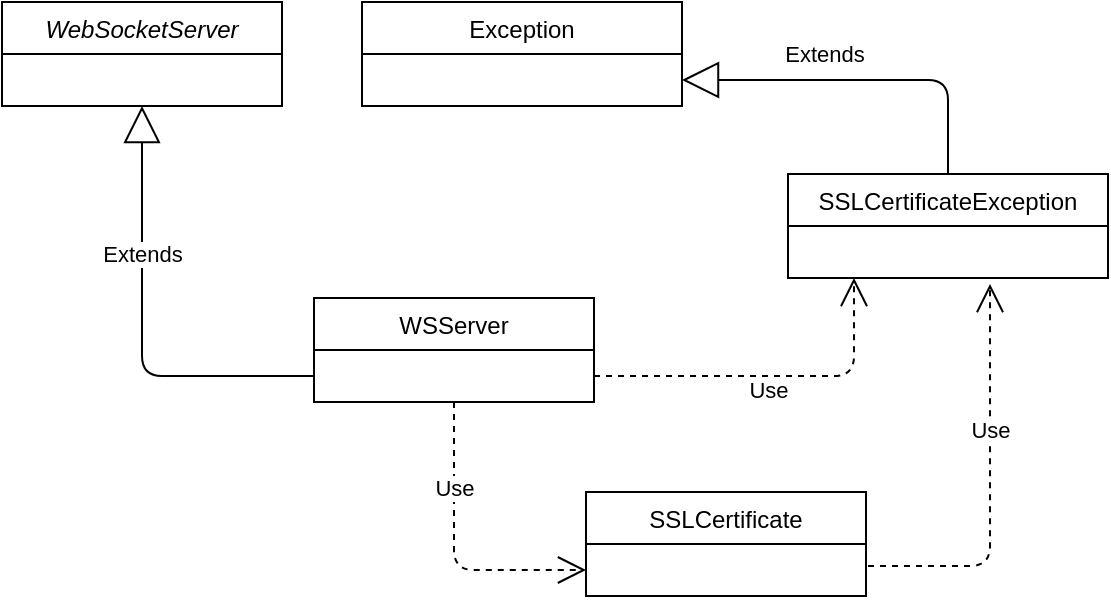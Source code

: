 <mxfile version="14.0.2" type="device"><diagram id="F5qkeIkpOv2_ZUvjBxn8" name="DiagramaClasses"><mxGraphModel dx="825" dy="487" grid="0" gridSize="10" guides="1" tooltips="1" connect="1" arrows="1" fold="1" page="1" pageScale="1" pageWidth="1169" pageHeight="827" math="0" shadow="0"><root><mxCell id="0"/><mxCell id="1" parent="0"/><mxCell id="2SMbsZ-93GotSSXXm3id-1" value="WSServer" style="swimlane;fontStyle=0;childLayout=stackLayout;horizontal=1;startSize=26;fillColor=none;horizontalStack=0;resizeParent=1;resizeParentMax=0;resizeLast=0;collapsible=1;marginBottom=0;" parent="1" vertex="1"><mxGeometry x="242" y="212" width="140" height="52" as="geometry"/></mxCell><mxCell id="2SMbsZ-93GotSSXXm3id-18" value="WebSocketServer" style="swimlane;fontStyle=2;childLayout=stackLayout;horizontal=1;startSize=26;fillColor=none;horizontalStack=0;resizeParent=1;resizeParentMax=0;resizeLast=0;collapsible=1;marginBottom=0;" parent="1" vertex="1"><mxGeometry x="86" y="64" width="140" height="52" as="geometry"/></mxCell><mxCell id="2SMbsZ-93GotSSXXm3id-47" value="SSLCertificateException" style="swimlane;fontStyle=0;childLayout=stackLayout;horizontal=1;startSize=26;fillColor=none;horizontalStack=0;resizeParent=1;resizeParentMax=0;resizeLast=0;collapsible=1;marginBottom=0;" parent="1" vertex="1"><mxGeometry x="479" y="150" width="160" height="52" as="geometry"/></mxCell><mxCell id="2yhxlnrSx_K1iiusebjq-3" value="Exception" style="swimlane;fontStyle=0;childLayout=stackLayout;horizontal=1;startSize=26;fillColor=none;horizontalStack=0;resizeParent=1;resizeParentMax=0;resizeLast=0;collapsible=1;marginBottom=0;" vertex="1" parent="1"><mxGeometry x="266" y="64" width="160" height="52" as="geometry"/></mxCell><mxCell id="2yhxlnrSx_K1iiusebjq-5" value="Extends" style="endArrow=block;endSize=16;endFill=0;html=1;entryX=0.5;entryY=1;entryDx=0;entryDy=0;exitX=0;exitY=0.75;exitDx=0;exitDy=0;" edge="1" parent="1" source="2SMbsZ-93GotSSXXm3id-1" target="2SMbsZ-93GotSSXXm3id-18"><mxGeometry x="0.33" width="160" relative="1" as="geometry"><mxPoint x="60" y="225" as="sourcePoint"/><mxPoint x="220" y="225" as="targetPoint"/><Array as="points"><mxPoint x="156" y="251"/></Array><mxPoint as="offset"/></mxGeometry></mxCell><mxCell id="2yhxlnrSx_K1iiusebjq-6" value="Extends" style="endArrow=block;endSize=16;endFill=0;html=1;exitX=0.5;exitY=0;exitDx=0;exitDy=0;entryX=1;entryY=0.75;entryDx=0;entryDy=0;" edge="1" parent="1" source="2SMbsZ-93GotSSXXm3id-47" target="2yhxlnrSx_K1iiusebjq-3"><mxGeometry x="0.211" y="-13" width="160" relative="1" as="geometry"><mxPoint x="513" y="111" as="sourcePoint"/><mxPoint x="523" y="52" as="targetPoint"/><Array as="points"><mxPoint x="559" y="103"/></Array><mxPoint as="offset"/></mxGeometry></mxCell><mxCell id="2yhxlnrSx_K1iiusebjq-7" value="Use" style="endArrow=open;endSize=12;dashed=1;html=1;exitX=1;exitY=0.75;exitDx=0;exitDy=0;" edge="1" parent="1" source="2SMbsZ-93GotSSXXm3id-1"><mxGeometry x="-0.026" y="-7" width="160" relative="1" as="geometry"><mxPoint x="403" y="247" as="sourcePoint"/><mxPoint x="512" y="202" as="targetPoint"/><Array as="points"><mxPoint x="512" y="251"/></Array><mxPoint as="offset"/></mxGeometry></mxCell><mxCell id="2yhxlnrSx_K1iiusebjq-8" value="SSLCertificate" style="swimlane;fontStyle=0;childLayout=stackLayout;horizontal=1;startSize=26;fillColor=none;horizontalStack=0;resizeParent=1;resizeParentMax=0;resizeLast=0;collapsible=1;marginBottom=0;" vertex="1" parent="1"><mxGeometry x="378" y="309" width="140" height="52" as="geometry"/></mxCell><mxCell id="2yhxlnrSx_K1iiusebjq-9" value="Use" style="endArrow=open;endSize=12;dashed=1;html=1;entryX=0;entryY=0.75;entryDx=0;entryDy=0;exitX=0.5;exitY=1;exitDx=0;exitDy=0;" edge="1" parent="1" source="2SMbsZ-93GotSSXXm3id-1" target="2yhxlnrSx_K1iiusebjq-8"><mxGeometry x="-0.427" width="160" relative="1" as="geometry"><mxPoint x="212" y="324" as="sourcePoint"/><mxPoint x="372" y="324" as="targetPoint"/><Array as="points"><mxPoint x="312" y="348"/></Array><mxPoint as="offset"/></mxGeometry></mxCell><mxCell id="2yhxlnrSx_K1iiusebjq-10" value="Use" style="endArrow=open;endSize=12;dashed=1;html=1;" edge="1" parent="1"><mxGeometry x="0.277" width="160" relative="1" as="geometry"><mxPoint x="519" y="346" as="sourcePoint"/><mxPoint x="580" y="205" as="targetPoint"/><Array as="points"><mxPoint x="580" y="346"/></Array><mxPoint as="offset"/></mxGeometry></mxCell></root></mxGraphModel></diagram></mxfile>